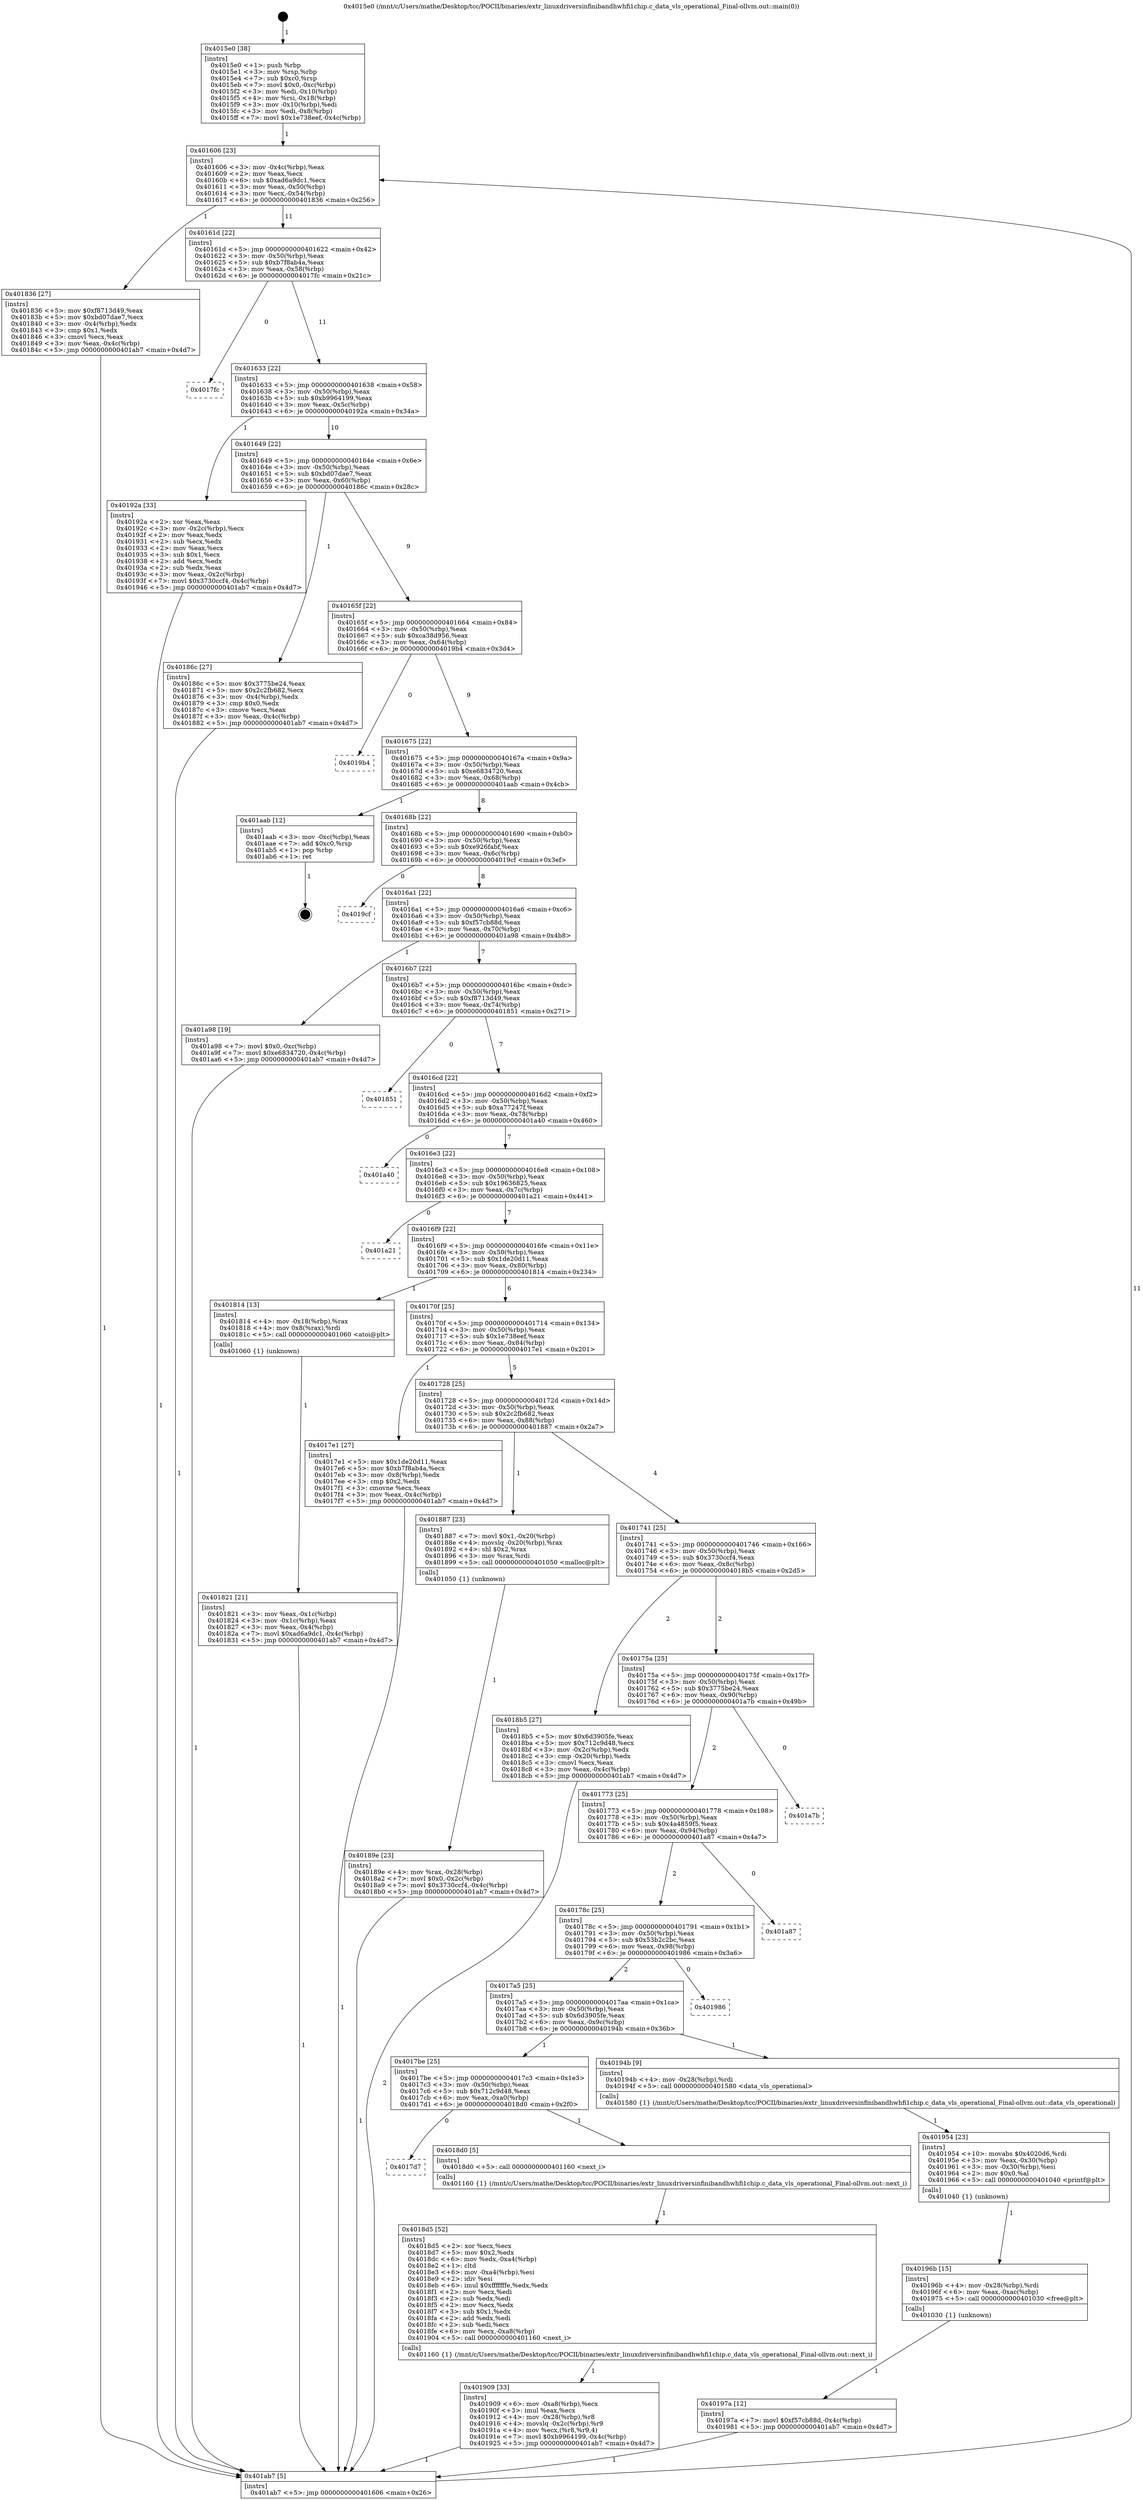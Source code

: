 digraph "0x4015e0" {
  label = "0x4015e0 (/mnt/c/Users/mathe/Desktop/tcc/POCII/binaries/extr_linuxdriversinfinibandhwhfi1chip.c_data_vls_operational_Final-ollvm.out::main(0))"
  labelloc = "t"
  node[shape=record]

  Entry [label="",width=0.3,height=0.3,shape=circle,fillcolor=black,style=filled]
  "0x401606" [label="{
     0x401606 [23]\l
     | [instrs]\l
     &nbsp;&nbsp;0x401606 \<+3\>: mov -0x4c(%rbp),%eax\l
     &nbsp;&nbsp;0x401609 \<+2\>: mov %eax,%ecx\l
     &nbsp;&nbsp;0x40160b \<+6\>: sub $0xad6a9dc1,%ecx\l
     &nbsp;&nbsp;0x401611 \<+3\>: mov %eax,-0x50(%rbp)\l
     &nbsp;&nbsp;0x401614 \<+3\>: mov %ecx,-0x54(%rbp)\l
     &nbsp;&nbsp;0x401617 \<+6\>: je 0000000000401836 \<main+0x256\>\l
  }"]
  "0x401836" [label="{
     0x401836 [27]\l
     | [instrs]\l
     &nbsp;&nbsp;0x401836 \<+5\>: mov $0xf8713d49,%eax\l
     &nbsp;&nbsp;0x40183b \<+5\>: mov $0xbd07dae7,%ecx\l
     &nbsp;&nbsp;0x401840 \<+3\>: mov -0x4(%rbp),%edx\l
     &nbsp;&nbsp;0x401843 \<+3\>: cmp $0x1,%edx\l
     &nbsp;&nbsp;0x401846 \<+3\>: cmovl %ecx,%eax\l
     &nbsp;&nbsp;0x401849 \<+3\>: mov %eax,-0x4c(%rbp)\l
     &nbsp;&nbsp;0x40184c \<+5\>: jmp 0000000000401ab7 \<main+0x4d7\>\l
  }"]
  "0x40161d" [label="{
     0x40161d [22]\l
     | [instrs]\l
     &nbsp;&nbsp;0x40161d \<+5\>: jmp 0000000000401622 \<main+0x42\>\l
     &nbsp;&nbsp;0x401622 \<+3\>: mov -0x50(%rbp),%eax\l
     &nbsp;&nbsp;0x401625 \<+5\>: sub $0xb7f8ab4a,%eax\l
     &nbsp;&nbsp;0x40162a \<+3\>: mov %eax,-0x58(%rbp)\l
     &nbsp;&nbsp;0x40162d \<+6\>: je 00000000004017fc \<main+0x21c\>\l
  }"]
  Exit [label="",width=0.3,height=0.3,shape=circle,fillcolor=black,style=filled,peripheries=2]
  "0x4017fc" [label="{
     0x4017fc\l
  }", style=dashed]
  "0x401633" [label="{
     0x401633 [22]\l
     | [instrs]\l
     &nbsp;&nbsp;0x401633 \<+5\>: jmp 0000000000401638 \<main+0x58\>\l
     &nbsp;&nbsp;0x401638 \<+3\>: mov -0x50(%rbp),%eax\l
     &nbsp;&nbsp;0x40163b \<+5\>: sub $0xb9964199,%eax\l
     &nbsp;&nbsp;0x401640 \<+3\>: mov %eax,-0x5c(%rbp)\l
     &nbsp;&nbsp;0x401643 \<+6\>: je 000000000040192a \<main+0x34a\>\l
  }"]
  "0x40197a" [label="{
     0x40197a [12]\l
     | [instrs]\l
     &nbsp;&nbsp;0x40197a \<+7\>: movl $0xf57cb88d,-0x4c(%rbp)\l
     &nbsp;&nbsp;0x401981 \<+5\>: jmp 0000000000401ab7 \<main+0x4d7\>\l
  }"]
  "0x40192a" [label="{
     0x40192a [33]\l
     | [instrs]\l
     &nbsp;&nbsp;0x40192a \<+2\>: xor %eax,%eax\l
     &nbsp;&nbsp;0x40192c \<+3\>: mov -0x2c(%rbp),%ecx\l
     &nbsp;&nbsp;0x40192f \<+2\>: mov %eax,%edx\l
     &nbsp;&nbsp;0x401931 \<+2\>: sub %ecx,%edx\l
     &nbsp;&nbsp;0x401933 \<+2\>: mov %eax,%ecx\l
     &nbsp;&nbsp;0x401935 \<+3\>: sub $0x1,%ecx\l
     &nbsp;&nbsp;0x401938 \<+2\>: add %ecx,%edx\l
     &nbsp;&nbsp;0x40193a \<+2\>: sub %edx,%eax\l
     &nbsp;&nbsp;0x40193c \<+3\>: mov %eax,-0x2c(%rbp)\l
     &nbsp;&nbsp;0x40193f \<+7\>: movl $0x3730ccf4,-0x4c(%rbp)\l
     &nbsp;&nbsp;0x401946 \<+5\>: jmp 0000000000401ab7 \<main+0x4d7\>\l
  }"]
  "0x401649" [label="{
     0x401649 [22]\l
     | [instrs]\l
     &nbsp;&nbsp;0x401649 \<+5\>: jmp 000000000040164e \<main+0x6e\>\l
     &nbsp;&nbsp;0x40164e \<+3\>: mov -0x50(%rbp),%eax\l
     &nbsp;&nbsp;0x401651 \<+5\>: sub $0xbd07dae7,%eax\l
     &nbsp;&nbsp;0x401656 \<+3\>: mov %eax,-0x60(%rbp)\l
     &nbsp;&nbsp;0x401659 \<+6\>: je 000000000040186c \<main+0x28c\>\l
  }"]
  "0x40196b" [label="{
     0x40196b [15]\l
     | [instrs]\l
     &nbsp;&nbsp;0x40196b \<+4\>: mov -0x28(%rbp),%rdi\l
     &nbsp;&nbsp;0x40196f \<+6\>: mov %eax,-0xac(%rbp)\l
     &nbsp;&nbsp;0x401975 \<+5\>: call 0000000000401030 \<free@plt\>\l
     | [calls]\l
     &nbsp;&nbsp;0x401030 \{1\} (unknown)\l
  }"]
  "0x40186c" [label="{
     0x40186c [27]\l
     | [instrs]\l
     &nbsp;&nbsp;0x40186c \<+5\>: mov $0x3775be24,%eax\l
     &nbsp;&nbsp;0x401871 \<+5\>: mov $0x2c2fb682,%ecx\l
     &nbsp;&nbsp;0x401876 \<+3\>: mov -0x4(%rbp),%edx\l
     &nbsp;&nbsp;0x401879 \<+3\>: cmp $0x0,%edx\l
     &nbsp;&nbsp;0x40187c \<+3\>: cmove %ecx,%eax\l
     &nbsp;&nbsp;0x40187f \<+3\>: mov %eax,-0x4c(%rbp)\l
     &nbsp;&nbsp;0x401882 \<+5\>: jmp 0000000000401ab7 \<main+0x4d7\>\l
  }"]
  "0x40165f" [label="{
     0x40165f [22]\l
     | [instrs]\l
     &nbsp;&nbsp;0x40165f \<+5\>: jmp 0000000000401664 \<main+0x84\>\l
     &nbsp;&nbsp;0x401664 \<+3\>: mov -0x50(%rbp),%eax\l
     &nbsp;&nbsp;0x401667 \<+5\>: sub $0xca38d956,%eax\l
     &nbsp;&nbsp;0x40166c \<+3\>: mov %eax,-0x64(%rbp)\l
     &nbsp;&nbsp;0x40166f \<+6\>: je 00000000004019b4 \<main+0x3d4\>\l
  }"]
  "0x401954" [label="{
     0x401954 [23]\l
     | [instrs]\l
     &nbsp;&nbsp;0x401954 \<+10\>: movabs $0x4020d6,%rdi\l
     &nbsp;&nbsp;0x40195e \<+3\>: mov %eax,-0x30(%rbp)\l
     &nbsp;&nbsp;0x401961 \<+3\>: mov -0x30(%rbp),%esi\l
     &nbsp;&nbsp;0x401964 \<+2\>: mov $0x0,%al\l
     &nbsp;&nbsp;0x401966 \<+5\>: call 0000000000401040 \<printf@plt\>\l
     | [calls]\l
     &nbsp;&nbsp;0x401040 \{1\} (unknown)\l
  }"]
  "0x4019b4" [label="{
     0x4019b4\l
  }", style=dashed]
  "0x401675" [label="{
     0x401675 [22]\l
     | [instrs]\l
     &nbsp;&nbsp;0x401675 \<+5\>: jmp 000000000040167a \<main+0x9a\>\l
     &nbsp;&nbsp;0x40167a \<+3\>: mov -0x50(%rbp),%eax\l
     &nbsp;&nbsp;0x40167d \<+5\>: sub $0xe6834720,%eax\l
     &nbsp;&nbsp;0x401682 \<+3\>: mov %eax,-0x68(%rbp)\l
     &nbsp;&nbsp;0x401685 \<+6\>: je 0000000000401aab \<main+0x4cb\>\l
  }"]
  "0x401909" [label="{
     0x401909 [33]\l
     | [instrs]\l
     &nbsp;&nbsp;0x401909 \<+6\>: mov -0xa8(%rbp),%ecx\l
     &nbsp;&nbsp;0x40190f \<+3\>: imul %eax,%ecx\l
     &nbsp;&nbsp;0x401912 \<+4\>: mov -0x28(%rbp),%r8\l
     &nbsp;&nbsp;0x401916 \<+4\>: movslq -0x2c(%rbp),%r9\l
     &nbsp;&nbsp;0x40191a \<+4\>: mov %ecx,(%r8,%r9,4)\l
     &nbsp;&nbsp;0x40191e \<+7\>: movl $0xb9964199,-0x4c(%rbp)\l
     &nbsp;&nbsp;0x401925 \<+5\>: jmp 0000000000401ab7 \<main+0x4d7\>\l
  }"]
  "0x401aab" [label="{
     0x401aab [12]\l
     | [instrs]\l
     &nbsp;&nbsp;0x401aab \<+3\>: mov -0xc(%rbp),%eax\l
     &nbsp;&nbsp;0x401aae \<+7\>: add $0xc0,%rsp\l
     &nbsp;&nbsp;0x401ab5 \<+1\>: pop %rbp\l
     &nbsp;&nbsp;0x401ab6 \<+1\>: ret\l
  }"]
  "0x40168b" [label="{
     0x40168b [22]\l
     | [instrs]\l
     &nbsp;&nbsp;0x40168b \<+5\>: jmp 0000000000401690 \<main+0xb0\>\l
     &nbsp;&nbsp;0x401690 \<+3\>: mov -0x50(%rbp),%eax\l
     &nbsp;&nbsp;0x401693 \<+5\>: sub $0xe926fabf,%eax\l
     &nbsp;&nbsp;0x401698 \<+3\>: mov %eax,-0x6c(%rbp)\l
     &nbsp;&nbsp;0x40169b \<+6\>: je 00000000004019cf \<main+0x3ef\>\l
  }"]
  "0x4018d5" [label="{
     0x4018d5 [52]\l
     | [instrs]\l
     &nbsp;&nbsp;0x4018d5 \<+2\>: xor %ecx,%ecx\l
     &nbsp;&nbsp;0x4018d7 \<+5\>: mov $0x2,%edx\l
     &nbsp;&nbsp;0x4018dc \<+6\>: mov %edx,-0xa4(%rbp)\l
     &nbsp;&nbsp;0x4018e2 \<+1\>: cltd\l
     &nbsp;&nbsp;0x4018e3 \<+6\>: mov -0xa4(%rbp),%esi\l
     &nbsp;&nbsp;0x4018e9 \<+2\>: idiv %esi\l
     &nbsp;&nbsp;0x4018eb \<+6\>: imul $0xfffffffe,%edx,%edx\l
     &nbsp;&nbsp;0x4018f1 \<+2\>: mov %ecx,%edi\l
     &nbsp;&nbsp;0x4018f3 \<+2\>: sub %edx,%edi\l
     &nbsp;&nbsp;0x4018f5 \<+2\>: mov %ecx,%edx\l
     &nbsp;&nbsp;0x4018f7 \<+3\>: sub $0x1,%edx\l
     &nbsp;&nbsp;0x4018fa \<+2\>: add %edx,%edi\l
     &nbsp;&nbsp;0x4018fc \<+2\>: sub %edi,%ecx\l
     &nbsp;&nbsp;0x4018fe \<+6\>: mov %ecx,-0xa8(%rbp)\l
     &nbsp;&nbsp;0x401904 \<+5\>: call 0000000000401160 \<next_i\>\l
     | [calls]\l
     &nbsp;&nbsp;0x401160 \{1\} (/mnt/c/Users/mathe/Desktop/tcc/POCII/binaries/extr_linuxdriversinfinibandhwhfi1chip.c_data_vls_operational_Final-ollvm.out::next_i)\l
  }"]
  "0x4019cf" [label="{
     0x4019cf\l
  }", style=dashed]
  "0x4016a1" [label="{
     0x4016a1 [22]\l
     | [instrs]\l
     &nbsp;&nbsp;0x4016a1 \<+5\>: jmp 00000000004016a6 \<main+0xc6\>\l
     &nbsp;&nbsp;0x4016a6 \<+3\>: mov -0x50(%rbp),%eax\l
     &nbsp;&nbsp;0x4016a9 \<+5\>: sub $0xf57cb88d,%eax\l
     &nbsp;&nbsp;0x4016ae \<+3\>: mov %eax,-0x70(%rbp)\l
     &nbsp;&nbsp;0x4016b1 \<+6\>: je 0000000000401a98 \<main+0x4b8\>\l
  }"]
  "0x4017d7" [label="{
     0x4017d7\l
  }", style=dashed]
  "0x401a98" [label="{
     0x401a98 [19]\l
     | [instrs]\l
     &nbsp;&nbsp;0x401a98 \<+7\>: movl $0x0,-0xc(%rbp)\l
     &nbsp;&nbsp;0x401a9f \<+7\>: movl $0xe6834720,-0x4c(%rbp)\l
     &nbsp;&nbsp;0x401aa6 \<+5\>: jmp 0000000000401ab7 \<main+0x4d7\>\l
  }"]
  "0x4016b7" [label="{
     0x4016b7 [22]\l
     | [instrs]\l
     &nbsp;&nbsp;0x4016b7 \<+5\>: jmp 00000000004016bc \<main+0xdc\>\l
     &nbsp;&nbsp;0x4016bc \<+3\>: mov -0x50(%rbp),%eax\l
     &nbsp;&nbsp;0x4016bf \<+5\>: sub $0xf8713d49,%eax\l
     &nbsp;&nbsp;0x4016c4 \<+3\>: mov %eax,-0x74(%rbp)\l
     &nbsp;&nbsp;0x4016c7 \<+6\>: je 0000000000401851 \<main+0x271\>\l
  }"]
  "0x4018d0" [label="{
     0x4018d0 [5]\l
     | [instrs]\l
     &nbsp;&nbsp;0x4018d0 \<+5\>: call 0000000000401160 \<next_i\>\l
     | [calls]\l
     &nbsp;&nbsp;0x401160 \{1\} (/mnt/c/Users/mathe/Desktop/tcc/POCII/binaries/extr_linuxdriversinfinibandhwhfi1chip.c_data_vls_operational_Final-ollvm.out::next_i)\l
  }"]
  "0x401851" [label="{
     0x401851\l
  }", style=dashed]
  "0x4016cd" [label="{
     0x4016cd [22]\l
     | [instrs]\l
     &nbsp;&nbsp;0x4016cd \<+5\>: jmp 00000000004016d2 \<main+0xf2\>\l
     &nbsp;&nbsp;0x4016d2 \<+3\>: mov -0x50(%rbp),%eax\l
     &nbsp;&nbsp;0x4016d5 \<+5\>: sub $0xa77247f,%eax\l
     &nbsp;&nbsp;0x4016da \<+3\>: mov %eax,-0x78(%rbp)\l
     &nbsp;&nbsp;0x4016dd \<+6\>: je 0000000000401a40 \<main+0x460\>\l
  }"]
  "0x4017be" [label="{
     0x4017be [25]\l
     | [instrs]\l
     &nbsp;&nbsp;0x4017be \<+5\>: jmp 00000000004017c3 \<main+0x1e3\>\l
     &nbsp;&nbsp;0x4017c3 \<+3\>: mov -0x50(%rbp),%eax\l
     &nbsp;&nbsp;0x4017c6 \<+5\>: sub $0x712c9d48,%eax\l
     &nbsp;&nbsp;0x4017cb \<+6\>: mov %eax,-0xa0(%rbp)\l
     &nbsp;&nbsp;0x4017d1 \<+6\>: je 00000000004018d0 \<main+0x2f0\>\l
  }"]
  "0x401a40" [label="{
     0x401a40\l
  }", style=dashed]
  "0x4016e3" [label="{
     0x4016e3 [22]\l
     | [instrs]\l
     &nbsp;&nbsp;0x4016e3 \<+5\>: jmp 00000000004016e8 \<main+0x108\>\l
     &nbsp;&nbsp;0x4016e8 \<+3\>: mov -0x50(%rbp),%eax\l
     &nbsp;&nbsp;0x4016eb \<+5\>: sub $0x19636825,%eax\l
     &nbsp;&nbsp;0x4016f0 \<+3\>: mov %eax,-0x7c(%rbp)\l
     &nbsp;&nbsp;0x4016f3 \<+6\>: je 0000000000401a21 \<main+0x441\>\l
  }"]
  "0x40194b" [label="{
     0x40194b [9]\l
     | [instrs]\l
     &nbsp;&nbsp;0x40194b \<+4\>: mov -0x28(%rbp),%rdi\l
     &nbsp;&nbsp;0x40194f \<+5\>: call 0000000000401580 \<data_vls_operational\>\l
     | [calls]\l
     &nbsp;&nbsp;0x401580 \{1\} (/mnt/c/Users/mathe/Desktop/tcc/POCII/binaries/extr_linuxdriversinfinibandhwhfi1chip.c_data_vls_operational_Final-ollvm.out::data_vls_operational)\l
  }"]
  "0x401a21" [label="{
     0x401a21\l
  }", style=dashed]
  "0x4016f9" [label="{
     0x4016f9 [22]\l
     | [instrs]\l
     &nbsp;&nbsp;0x4016f9 \<+5\>: jmp 00000000004016fe \<main+0x11e\>\l
     &nbsp;&nbsp;0x4016fe \<+3\>: mov -0x50(%rbp),%eax\l
     &nbsp;&nbsp;0x401701 \<+5\>: sub $0x1de20d11,%eax\l
     &nbsp;&nbsp;0x401706 \<+3\>: mov %eax,-0x80(%rbp)\l
     &nbsp;&nbsp;0x401709 \<+6\>: je 0000000000401814 \<main+0x234\>\l
  }"]
  "0x4017a5" [label="{
     0x4017a5 [25]\l
     | [instrs]\l
     &nbsp;&nbsp;0x4017a5 \<+5\>: jmp 00000000004017aa \<main+0x1ca\>\l
     &nbsp;&nbsp;0x4017aa \<+3\>: mov -0x50(%rbp),%eax\l
     &nbsp;&nbsp;0x4017ad \<+5\>: sub $0x6d3905fe,%eax\l
     &nbsp;&nbsp;0x4017b2 \<+6\>: mov %eax,-0x9c(%rbp)\l
     &nbsp;&nbsp;0x4017b8 \<+6\>: je 000000000040194b \<main+0x36b\>\l
  }"]
  "0x401814" [label="{
     0x401814 [13]\l
     | [instrs]\l
     &nbsp;&nbsp;0x401814 \<+4\>: mov -0x18(%rbp),%rax\l
     &nbsp;&nbsp;0x401818 \<+4\>: mov 0x8(%rax),%rdi\l
     &nbsp;&nbsp;0x40181c \<+5\>: call 0000000000401060 \<atoi@plt\>\l
     | [calls]\l
     &nbsp;&nbsp;0x401060 \{1\} (unknown)\l
  }"]
  "0x40170f" [label="{
     0x40170f [25]\l
     | [instrs]\l
     &nbsp;&nbsp;0x40170f \<+5\>: jmp 0000000000401714 \<main+0x134\>\l
     &nbsp;&nbsp;0x401714 \<+3\>: mov -0x50(%rbp),%eax\l
     &nbsp;&nbsp;0x401717 \<+5\>: sub $0x1e738eef,%eax\l
     &nbsp;&nbsp;0x40171c \<+6\>: mov %eax,-0x84(%rbp)\l
     &nbsp;&nbsp;0x401722 \<+6\>: je 00000000004017e1 \<main+0x201\>\l
  }"]
  "0x401986" [label="{
     0x401986\l
  }", style=dashed]
  "0x4017e1" [label="{
     0x4017e1 [27]\l
     | [instrs]\l
     &nbsp;&nbsp;0x4017e1 \<+5\>: mov $0x1de20d11,%eax\l
     &nbsp;&nbsp;0x4017e6 \<+5\>: mov $0xb7f8ab4a,%ecx\l
     &nbsp;&nbsp;0x4017eb \<+3\>: mov -0x8(%rbp),%edx\l
     &nbsp;&nbsp;0x4017ee \<+3\>: cmp $0x2,%edx\l
     &nbsp;&nbsp;0x4017f1 \<+3\>: cmovne %ecx,%eax\l
     &nbsp;&nbsp;0x4017f4 \<+3\>: mov %eax,-0x4c(%rbp)\l
     &nbsp;&nbsp;0x4017f7 \<+5\>: jmp 0000000000401ab7 \<main+0x4d7\>\l
  }"]
  "0x401728" [label="{
     0x401728 [25]\l
     | [instrs]\l
     &nbsp;&nbsp;0x401728 \<+5\>: jmp 000000000040172d \<main+0x14d\>\l
     &nbsp;&nbsp;0x40172d \<+3\>: mov -0x50(%rbp),%eax\l
     &nbsp;&nbsp;0x401730 \<+5\>: sub $0x2c2fb682,%eax\l
     &nbsp;&nbsp;0x401735 \<+6\>: mov %eax,-0x88(%rbp)\l
     &nbsp;&nbsp;0x40173b \<+6\>: je 0000000000401887 \<main+0x2a7\>\l
  }"]
  "0x401ab7" [label="{
     0x401ab7 [5]\l
     | [instrs]\l
     &nbsp;&nbsp;0x401ab7 \<+5\>: jmp 0000000000401606 \<main+0x26\>\l
  }"]
  "0x4015e0" [label="{
     0x4015e0 [38]\l
     | [instrs]\l
     &nbsp;&nbsp;0x4015e0 \<+1\>: push %rbp\l
     &nbsp;&nbsp;0x4015e1 \<+3\>: mov %rsp,%rbp\l
     &nbsp;&nbsp;0x4015e4 \<+7\>: sub $0xc0,%rsp\l
     &nbsp;&nbsp;0x4015eb \<+7\>: movl $0x0,-0xc(%rbp)\l
     &nbsp;&nbsp;0x4015f2 \<+3\>: mov %edi,-0x10(%rbp)\l
     &nbsp;&nbsp;0x4015f5 \<+4\>: mov %rsi,-0x18(%rbp)\l
     &nbsp;&nbsp;0x4015f9 \<+3\>: mov -0x10(%rbp),%edi\l
     &nbsp;&nbsp;0x4015fc \<+3\>: mov %edi,-0x8(%rbp)\l
     &nbsp;&nbsp;0x4015ff \<+7\>: movl $0x1e738eef,-0x4c(%rbp)\l
  }"]
  "0x401821" [label="{
     0x401821 [21]\l
     | [instrs]\l
     &nbsp;&nbsp;0x401821 \<+3\>: mov %eax,-0x1c(%rbp)\l
     &nbsp;&nbsp;0x401824 \<+3\>: mov -0x1c(%rbp),%eax\l
     &nbsp;&nbsp;0x401827 \<+3\>: mov %eax,-0x4(%rbp)\l
     &nbsp;&nbsp;0x40182a \<+7\>: movl $0xad6a9dc1,-0x4c(%rbp)\l
     &nbsp;&nbsp;0x401831 \<+5\>: jmp 0000000000401ab7 \<main+0x4d7\>\l
  }"]
  "0x40178c" [label="{
     0x40178c [25]\l
     | [instrs]\l
     &nbsp;&nbsp;0x40178c \<+5\>: jmp 0000000000401791 \<main+0x1b1\>\l
     &nbsp;&nbsp;0x401791 \<+3\>: mov -0x50(%rbp),%eax\l
     &nbsp;&nbsp;0x401794 \<+5\>: sub $0x53b2c2bc,%eax\l
     &nbsp;&nbsp;0x401799 \<+6\>: mov %eax,-0x98(%rbp)\l
     &nbsp;&nbsp;0x40179f \<+6\>: je 0000000000401986 \<main+0x3a6\>\l
  }"]
  "0x401887" [label="{
     0x401887 [23]\l
     | [instrs]\l
     &nbsp;&nbsp;0x401887 \<+7\>: movl $0x1,-0x20(%rbp)\l
     &nbsp;&nbsp;0x40188e \<+4\>: movslq -0x20(%rbp),%rax\l
     &nbsp;&nbsp;0x401892 \<+4\>: shl $0x2,%rax\l
     &nbsp;&nbsp;0x401896 \<+3\>: mov %rax,%rdi\l
     &nbsp;&nbsp;0x401899 \<+5\>: call 0000000000401050 \<malloc@plt\>\l
     | [calls]\l
     &nbsp;&nbsp;0x401050 \{1\} (unknown)\l
  }"]
  "0x401741" [label="{
     0x401741 [25]\l
     | [instrs]\l
     &nbsp;&nbsp;0x401741 \<+5\>: jmp 0000000000401746 \<main+0x166\>\l
     &nbsp;&nbsp;0x401746 \<+3\>: mov -0x50(%rbp),%eax\l
     &nbsp;&nbsp;0x401749 \<+5\>: sub $0x3730ccf4,%eax\l
     &nbsp;&nbsp;0x40174e \<+6\>: mov %eax,-0x8c(%rbp)\l
     &nbsp;&nbsp;0x401754 \<+6\>: je 00000000004018b5 \<main+0x2d5\>\l
  }"]
  "0x40189e" [label="{
     0x40189e [23]\l
     | [instrs]\l
     &nbsp;&nbsp;0x40189e \<+4\>: mov %rax,-0x28(%rbp)\l
     &nbsp;&nbsp;0x4018a2 \<+7\>: movl $0x0,-0x2c(%rbp)\l
     &nbsp;&nbsp;0x4018a9 \<+7\>: movl $0x3730ccf4,-0x4c(%rbp)\l
     &nbsp;&nbsp;0x4018b0 \<+5\>: jmp 0000000000401ab7 \<main+0x4d7\>\l
  }"]
  "0x401a87" [label="{
     0x401a87\l
  }", style=dashed]
  "0x4018b5" [label="{
     0x4018b5 [27]\l
     | [instrs]\l
     &nbsp;&nbsp;0x4018b5 \<+5\>: mov $0x6d3905fe,%eax\l
     &nbsp;&nbsp;0x4018ba \<+5\>: mov $0x712c9d48,%ecx\l
     &nbsp;&nbsp;0x4018bf \<+3\>: mov -0x2c(%rbp),%edx\l
     &nbsp;&nbsp;0x4018c2 \<+3\>: cmp -0x20(%rbp),%edx\l
     &nbsp;&nbsp;0x4018c5 \<+3\>: cmovl %ecx,%eax\l
     &nbsp;&nbsp;0x4018c8 \<+3\>: mov %eax,-0x4c(%rbp)\l
     &nbsp;&nbsp;0x4018cb \<+5\>: jmp 0000000000401ab7 \<main+0x4d7\>\l
  }"]
  "0x40175a" [label="{
     0x40175a [25]\l
     | [instrs]\l
     &nbsp;&nbsp;0x40175a \<+5\>: jmp 000000000040175f \<main+0x17f\>\l
     &nbsp;&nbsp;0x40175f \<+3\>: mov -0x50(%rbp),%eax\l
     &nbsp;&nbsp;0x401762 \<+5\>: sub $0x3775be24,%eax\l
     &nbsp;&nbsp;0x401767 \<+6\>: mov %eax,-0x90(%rbp)\l
     &nbsp;&nbsp;0x40176d \<+6\>: je 0000000000401a7b \<main+0x49b\>\l
  }"]
  "0x401773" [label="{
     0x401773 [25]\l
     | [instrs]\l
     &nbsp;&nbsp;0x401773 \<+5\>: jmp 0000000000401778 \<main+0x198\>\l
     &nbsp;&nbsp;0x401778 \<+3\>: mov -0x50(%rbp),%eax\l
     &nbsp;&nbsp;0x40177b \<+5\>: sub $0x4a4859f5,%eax\l
     &nbsp;&nbsp;0x401780 \<+6\>: mov %eax,-0x94(%rbp)\l
     &nbsp;&nbsp;0x401786 \<+6\>: je 0000000000401a87 \<main+0x4a7\>\l
  }"]
  "0x401a7b" [label="{
     0x401a7b\l
  }", style=dashed]
  Entry -> "0x4015e0" [label=" 1"]
  "0x401606" -> "0x401836" [label=" 1"]
  "0x401606" -> "0x40161d" [label=" 11"]
  "0x401aab" -> Exit [label=" 1"]
  "0x40161d" -> "0x4017fc" [label=" 0"]
  "0x40161d" -> "0x401633" [label=" 11"]
  "0x401a98" -> "0x401ab7" [label=" 1"]
  "0x401633" -> "0x40192a" [label=" 1"]
  "0x401633" -> "0x401649" [label=" 10"]
  "0x40197a" -> "0x401ab7" [label=" 1"]
  "0x401649" -> "0x40186c" [label=" 1"]
  "0x401649" -> "0x40165f" [label=" 9"]
  "0x40196b" -> "0x40197a" [label=" 1"]
  "0x40165f" -> "0x4019b4" [label=" 0"]
  "0x40165f" -> "0x401675" [label=" 9"]
  "0x401954" -> "0x40196b" [label=" 1"]
  "0x401675" -> "0x401aab" [label=" 1"]
  "0x401675" -> "0x40168b" [label=" 8"]
  "0x40194b" -> "0x401954" [label=" 1"]
  "0x40168b" -> "0x4019cf" [label=" 0"]
  "0x40168b" -> "0x4016a1" [label=" 8"]
  "0x40192a" -> "0x401ab7" [label=" 1"]
  "0x4016a1" -> "0x401a98" [label=" 1"]
  "0x4016a1" -> "0x4016b7" [label=" 7"]
  "0x401909" -> "0x401ab7" [label=" 1"]
  "0x4016b7" -> "0x401851" [label=" 0"]
  "0x4016b7" -> "0x4016cd" [label=" 7"]
  "0x4018d5" -> "0x401909" [label=" 1"]
  "0x4016cd" -> "0x401a40" [label=" 0"]
  "0x4016cd" -> "0x4016e3" [label=" 7"]
  "0x4017be" -> "0x4017d7" [label=" 0"]
  "0x4016e3" -> "0x401a21" [label=" 0"]
  "0x4016e3" -> "0x4016f9" [label=" 7"]
  "0x4017be" -> "0x4018d0" [label=" 1"]
  "0x4016f9" -> "0x401814" [label=" 1"]
  "0x4016f9" -> "0x40170f" [label=" 6"]
  "0x4017a5" -> "0x4017be" [label=" 1"]
  "0x40170f" -> "0x4017e1" [label=" 1"]
  "0x40170f" -> "0x401728" [label=" 5"]
  "0x4017e1" -> "0x401ab7" [label=" 1"]
  "0x4015e0" -> "0x401606" [label=" 1"]
  "0x401ab7" -> "0x401606" [label=" 11"]
  "0x401814" -> "0x401821" [label=" 1"]
  "0x401821" -> "0x401ab7" [label=" 1"]
  "0x401836" -> "0x401ab7" [label=" 1"]
  "0x40186c" -> "0x401ab7" [label=" 1"]
  "0x4017a5" -> "0x40194b" [label=" 1"]
  "0x401728" -> "0x401887" [label=" 1"]
  "0x401728" -> "0x401741" [label=" 4"]
  "0x401887" -> "0x40189e" [label=" 1"]
  "0x40189e" -> "0x401ab7" [label=" 1"]
  "0x40178c" -> "0x4017a5" [label=" 2"]
  "0x401741" -> "0x4018b5" [label=" 2"]
  "0x401741" -> "0x40175a" [label=" 2"]
  "0x4018b5" -> "0x401ab7" [label=" 2"]
  "0x40178c" -> "0x401986" [label=" 0"]
  "0x40175a" -> "0x401a7b" [label=" 0"]
  "0x40175a" -> "0x401773" [label=" 2"]
  "0x4018d0" -> "0x4018d5" [label=" 1"]
  "0x401773" -> "0x401a87" [label=" 0"]
  "0x401773" -> "0x40178c" [label=" 2"]
}
